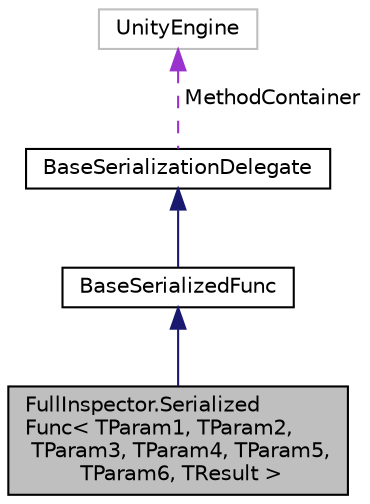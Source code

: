 digraph "FullInspector.SerializedFunc&lt; TParam1, TParam2, TParam3, TParam4, TParam5, TParam6, TResult &gt;"
{
  edge [fontname="Helvetica",fontsize="10",labelfontname="Helvetica",labelfontsize="10"];
  node [fontname="Helvetica",fontsize="10",shape=record];
  Node1 [label="FullInspector.Serialized\lFunc\< TParam1, TParam2,\l TParam3, TParam4, TParam5,\l TParam6, TResult \>",height=0.2,width=0.4,color="black", fillcolor="grey75", style="filled" fontcolor="black"];
  Node2 -> Node1 [dir="back",color="midnightblue",fontsize="10",style="solid",fontname="Helvetica"];
  Node2 [label="BaseSerializedFunc",height=0.2,width=0.4,color="black", fillcolor="white", style="filled",URL="$class_full_inspector_1_1_modules_1_1_serializable_delegates_1_1_base_serialized_func.html"];
  Node3 -> Node2 [dir="back",color="midnightblue",fontsize="10",style="solid",fontname="Helvetica"];
  Node3 [label="BaseSerializationDelegate",height=0.2,width=0.4,color="black", fillcolor="white", style="filled",URL="$class_full_inspector_1_1_modules_1_1_serializable_delegates_1_1_base_serialization_delegate.html"];
  Node4 -> Node3 [dir="back",color="darkorchid3",fontsize="10",style="dashed",label=" MethodContainer" ,fontname="Helvetica"];
  Node4 [label="UnityEngine",height=0.2,width=0.4,color="grey75", fillcolor="white", style="filled"];
}
